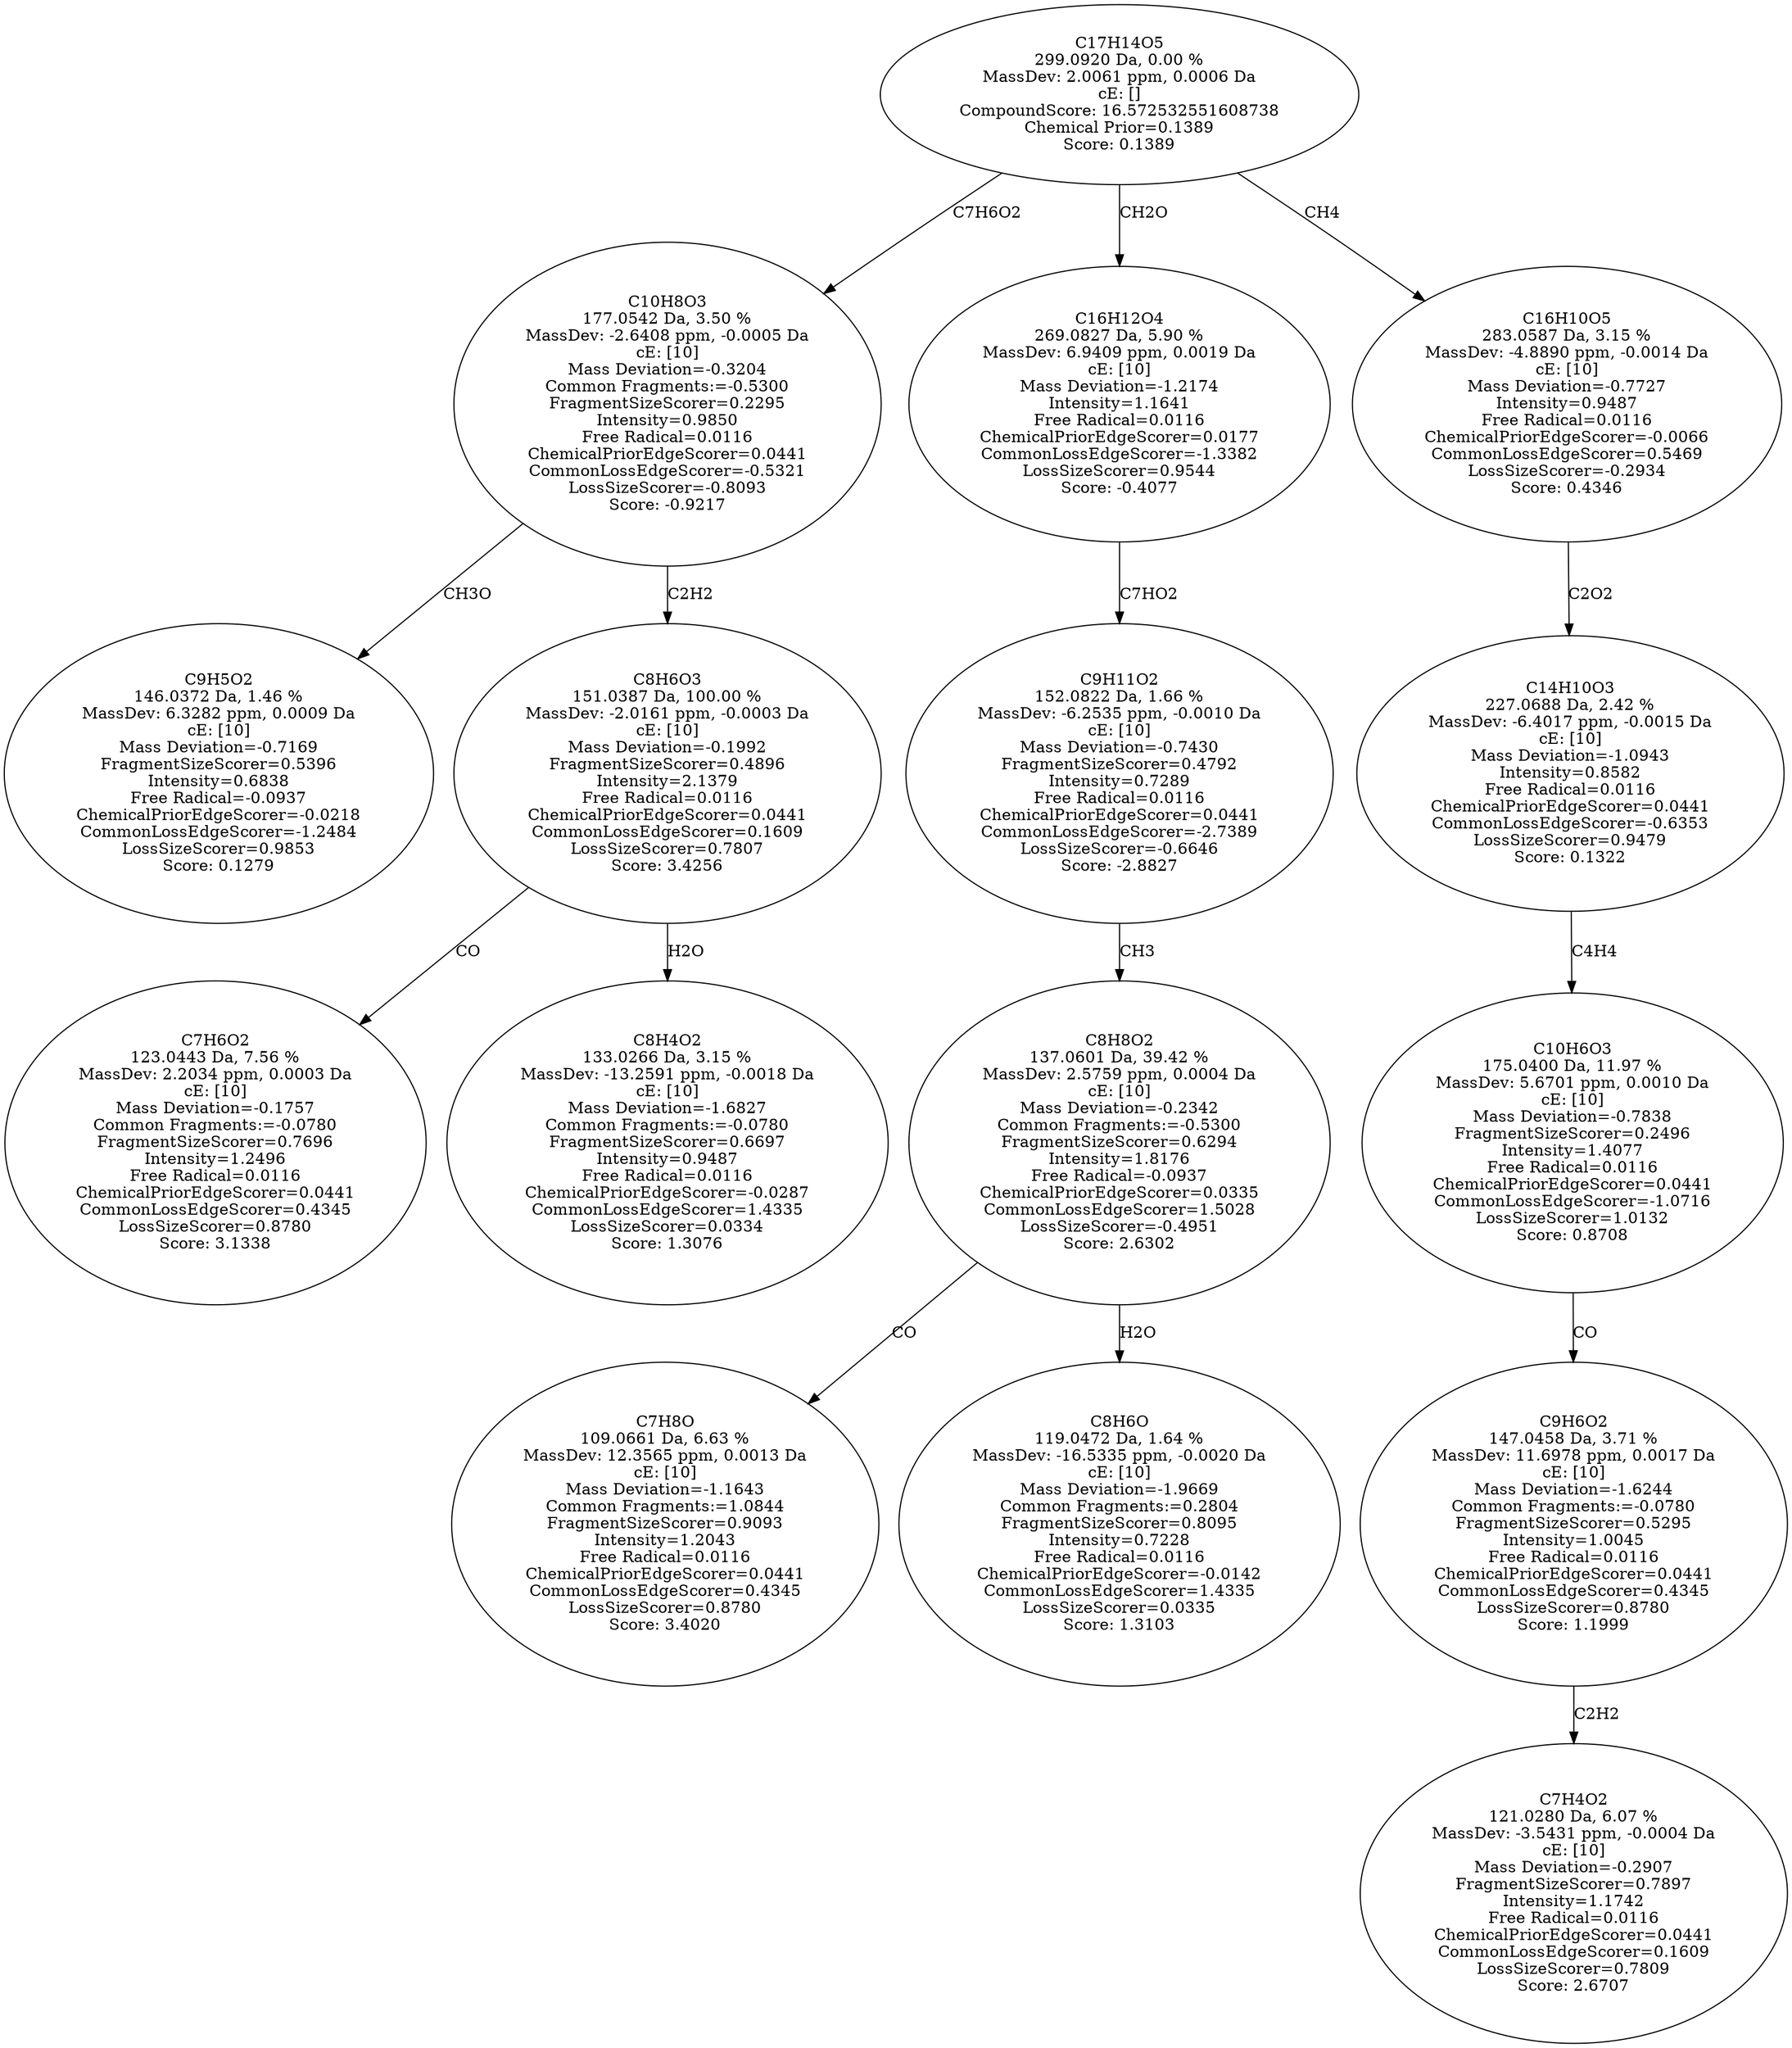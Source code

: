 strict digraph {
v1 [label="C9H5O2\n146.0372 Da, 1.46 %\nMassDev: 6.3282 ppm, 0.0009 Da\ncE: [10]\nMass Deviation=-0.7169\nFragmentSizeScorer=0.5396\nIntensity=0.6838\nFree Radical=-0.0937\nChemicalPriorEdgeScorer=-0.0218\nCommonLossEdgeScorer=-1.2484\nLossSizeScorer=0.9853\nScore: 0.1279"];
v2 [label="C7H6O2\n123.0443 Da, 7.56 %\nMassDev: 2.2034 ppm, 0.0003 Da\ncE: [10]\nMass Deviation=-0.1757\nCommon Fragments:=-0.0780\nFragmentSizeScorer=0.7696\nIntensity=1.2496\nFree Radical=0.0116\nChemicalPriorEdgeScorer=0.0441\nCommonLossEdgeScorer=0.4345\nLossSizeScorer=0.8780\nScore: 3.1338"];
v3 [label="C8H4O2\n133.0266 Da, 3.15 %\nMassDev: -13.2591 ppm, -0.0018 Da\ncE: [10]\nMass Deviation=-1.6827\nCommon Fragments:=-0.0780\nFragmentSizeScorer=0.6697\nIntensity=0.9487\nFree Radical=0.0116\nChemicalPriorEdgeScorer=-0.0287\nCommonLossEdgeScorer=1.4335\nLossSizeScorer=0.0334\nScore: 1.3076"];
v4 [label="C8H6O3\n151.0387 Da, 100.00 %\nMassDev: -2.0161 ppm, -0.0003 Da\ncE: [10]\nMass Deviation=-0.1992\nFragmentSizeScorer=0.4896\nIntensity=2.1379\nFree Radical=0.0116\nChemicalPriorEdgeScorer=0.0441\nCommonLossEdgeScorer=0.1609\nLossSizeScorer=0.7807\nScore: 3.4256"];
v5 [label="C10H8O3\n177.0542 Da, 3.50 %\nMassDev: -2.6408 ppm, -0.0005 Da\ncE: [10]\nMass Deviation=-0.3204\nCommon Fragments:=-0.5300\nFragmentSizeScorer=0.2295\nIntensity=0.9850\nFree Radical=0.0116\nChemicalPriorEdgeScorer=0.0441\nCommonLossEdgeScorer=-0.5321\nLossSizeScorer=-0.8093\nScore: -0.9217"];
v6 [label="C7H8O\n109.0661 Da, 6.63 %\nMassDev: 12.3565 ppm, 0.0013 Da\ncE: [10]\nMass Deviation=-1.1643\nCommon Fragments:=1.0844\nFragmentSizeScorer=0.9093\nIntensity=1.2043\nFree Radical=0.0116\nChemicalPriorEdgeScorer=0.0441\nCommonLossEdgeScorer=0.4345\nLossSizeScorer=0.8780\nScore: 3.4020"];
v7 [label="C8H6O\n119.0472 Da, 1.64 %\nMassDev: -16.5335 ppm, -0.0020 Da\ncE: [10]\nMass Deviation=-1.9669\nCommon Fragments:=0.2804\nFragmentSizeScorer=0.8095\nIntensity=0.7228\nFree Radical=0.0116\nChemicalPriorEdgeScorer=-0.0142\nCommonLossEdgeScorer=1.4335\nLossSizeScorer=0.0335\nScore: 1.3103"];
v8 [label="C8H8O2\n137.0601 Da, 39.42 %\nMassDev: 2.5759 ppm, 0.0004 Da\ncE: [10]\nMass Deviation=-0.2342\nCommon Fragments:=-0.5300\nFragmentSizeScorer=0.6294\nIntensity=1.8176\nFree Radical=-0.0937\nChemicalPriorEdgeScorer=0.0335\nCommonLossEdgeScorer=1.5028\nLossSizeScorer=-0.4951\nScore: 2.6302"];
v9 [label="C9H11O2\n152.0822 Da, 1.66 %\nMassDev: -6.2535 ppm, -0.0010 Da\ncE: [10]\nMass Deviation=-0.7430\nFragmentSizeScorer=0.4792\nIntensity=0.7289\nFree Radical=0.0116\nChemicalPriorEdgeScorer=0.0441\nCommonLossEdgeScorer=-2.7389\nLossSizeScorer=-0.6646\nScore: -2.8827"];
v10 [label="C16H12O4\n269.0827 Da, 5.90 %\nMassDev: 6.9409 ppm, 0.0019 Da\ncE: [10]\nMass Deviation=-1.2174\nIntensity=1.1641\nFree Radical=0.0116\nChemicalPriorEdgeScorer=0.0177\nCommonLossEdgeScorer=-1.3382\nLossSizeScorer=0.9544\nScore: -0.4077"];
v11 [label="C7H4O2\n121.0280 Da, 6.07 %\nMassDev: -3.5431 ppm, -0.0004 Da\ncE: [10]\nMass Deviation=-0.2907\nFragmentSizeScorer=0.7897\nIntensity=1.1742\nFree Radical=0.0116\nChemicalPriorEdgeScorer=0.0441\nCommonLossEdgeScorer=0.1609\nLossSizeScorer=0.7809\nScore: 2.6707"];
v12 [label="C9H6O2\n147.0458 Da, 3.71 %\nMassDev: 11.6978 ppm, 0.0017 Da\ncE: [10]\nMass Deviation=-1.6244\nCommon Fragments:=-0.0780\nFragmentSizeScorer=0.5295\nIntensity=1.0045\nFree Radical=0.0116\nChemicalPriorEdgeScorer=0.0441\nCommonLossEdgeScorer=0.4345\nLossSizeScorer=0.8780\nScore: 1.1999"];
v13 [label="C10H6O3\n175.0400 Da, 11.97 %\nMassDev: 5.6701 ppm, 0.0010 Da\ncE: [10]\nMass Deviation=-0.7838\nFragmentSizeScorer=0.2496\nIntensity=1.4077\nFree Radical=0.0116\nChemicalPriorEdgeScorer=0.0441\nCommonLossEdgeScorer=-1.0716\nLossSizeScorer=1.0132\nScore: 0.8708"];
v14 [label="C14H10O3\n227.0688 Da, 2.42 %\nMassDev: -6.4017 ppm, -0.0015 Da\ncE: [10]\nMass Deviation=-1.0943\nIntensity=0.8582\nFree Radical=0.0116\nChemicalPriorEdgeScorer=0.0441\nCommonLossEdgeScorer=-0.6353\nLossSizeScorer=0.9479\nScore: 0.1322"];
v15 [label="C16H10O5\n283.0587 Da, 3.15 %\nMassDev: -4.8890 ppm, -0.0014 Da\ncE: [10]\nMass Deviation=-0.7727\nIntensity=0.9487\nFree Radical=0.0116\nChemicalPriorEdgeScorer=-0.0066\nCommonLossEdgeScorer=0.5469\nLossSizeScorer=-0.2934\nScore: 0.4346"];
v16 [label="C17H14O5\n299.0920 Da, 0.00 %\nMassDev: 2.0061 ppm, 0.0006 Da\ncE: []\nCompoundScore: 16.572532551608738\nChemical Prior=0.1389\nScore: 0.1389"];
v5 -> v1 [label="CH3O"];
v4 -> v2 [label="CO"];
v4 -> v3 [label="H2O"];
v5 -> v4 [label="C2H2"];
v16 -> v5 [label="C7H6O2"];
v8 -> v6 [label="CO"];
v8 -> v7 [label="H2O"];
v9 -> v8 [label="CH3"];
v10 -> v9 [label="C7HO2"];
v16 -> v10 [label="CH2O"];
v12 -> v11 [label="C2H2"];
v13 -> v12 [label="CO"];
v14 -> v13 [label="C4H4"];
v15 -> v14 [label="C2O2"];
v16 -> v15 [label="CH4"];
}